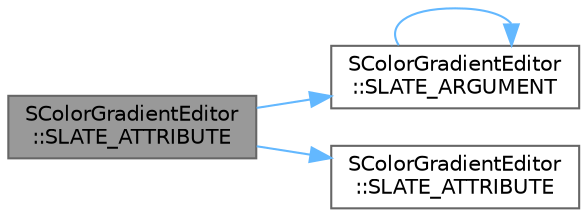 digraph "SColorGradientEditor::SLATE_ATTRIBUTE"
{
 // INTERACTIVE_SVG=YES
 // LATEX_PDF_SIZE
  bgcolor="transparent";
  edge [fontname=Helvetica,fontsize=10,labelfontname=Helvetica,labelfontsize=10];
  node [fontname=Helvetica,fontsize=10,shape=box,height=0.2,width=0.4];
  rankdir="LR";
  Node1 [id="Node000001",label="SColorGradientEditor\l::SLATE_ATTRIBUTE",height=0.2,width=0.4,color="gray40", fillcolor="grey60", style="filled", fontcolor="black",tooltip=" "];
  Node1 -> Node2 [id="edge1_Node000001_Node000002",color="steelblue1",style="solid",tooltip=" "];
  Node2 [id="Node000002",label="SColorGradientEditor\l::SLATE_ARGUMENT",height=0.2,width=0.4,color="grey40", fillcolor="white", style="filled",URL="$d1/dd1/classSColorGradientEditor.html#ad37ad90b95a43a1812e989826f73f512",tooltip=" "];
  Node2 -> Node2 [id="edge2_Node000002_Node000002",color="steelblue1",style="solid",tooltip=" "];
  Node1 -> Node3 [id="edge3_Node000001_Node000003",color="steelblue1",style="solid",tooltip=" "];
  Node3 [id="Node000003",label="SColorGradientEditor\l::SLATE_ATTRIBUTE",height=0.2,width=0.4,color="grey40", fillcolor="white", style="filled",URL="$d1/dd1/classSColorGradientEditor.html#a54eaa622fdac3cf0dda6ea8c39af790e",tooltip=" "];
}
